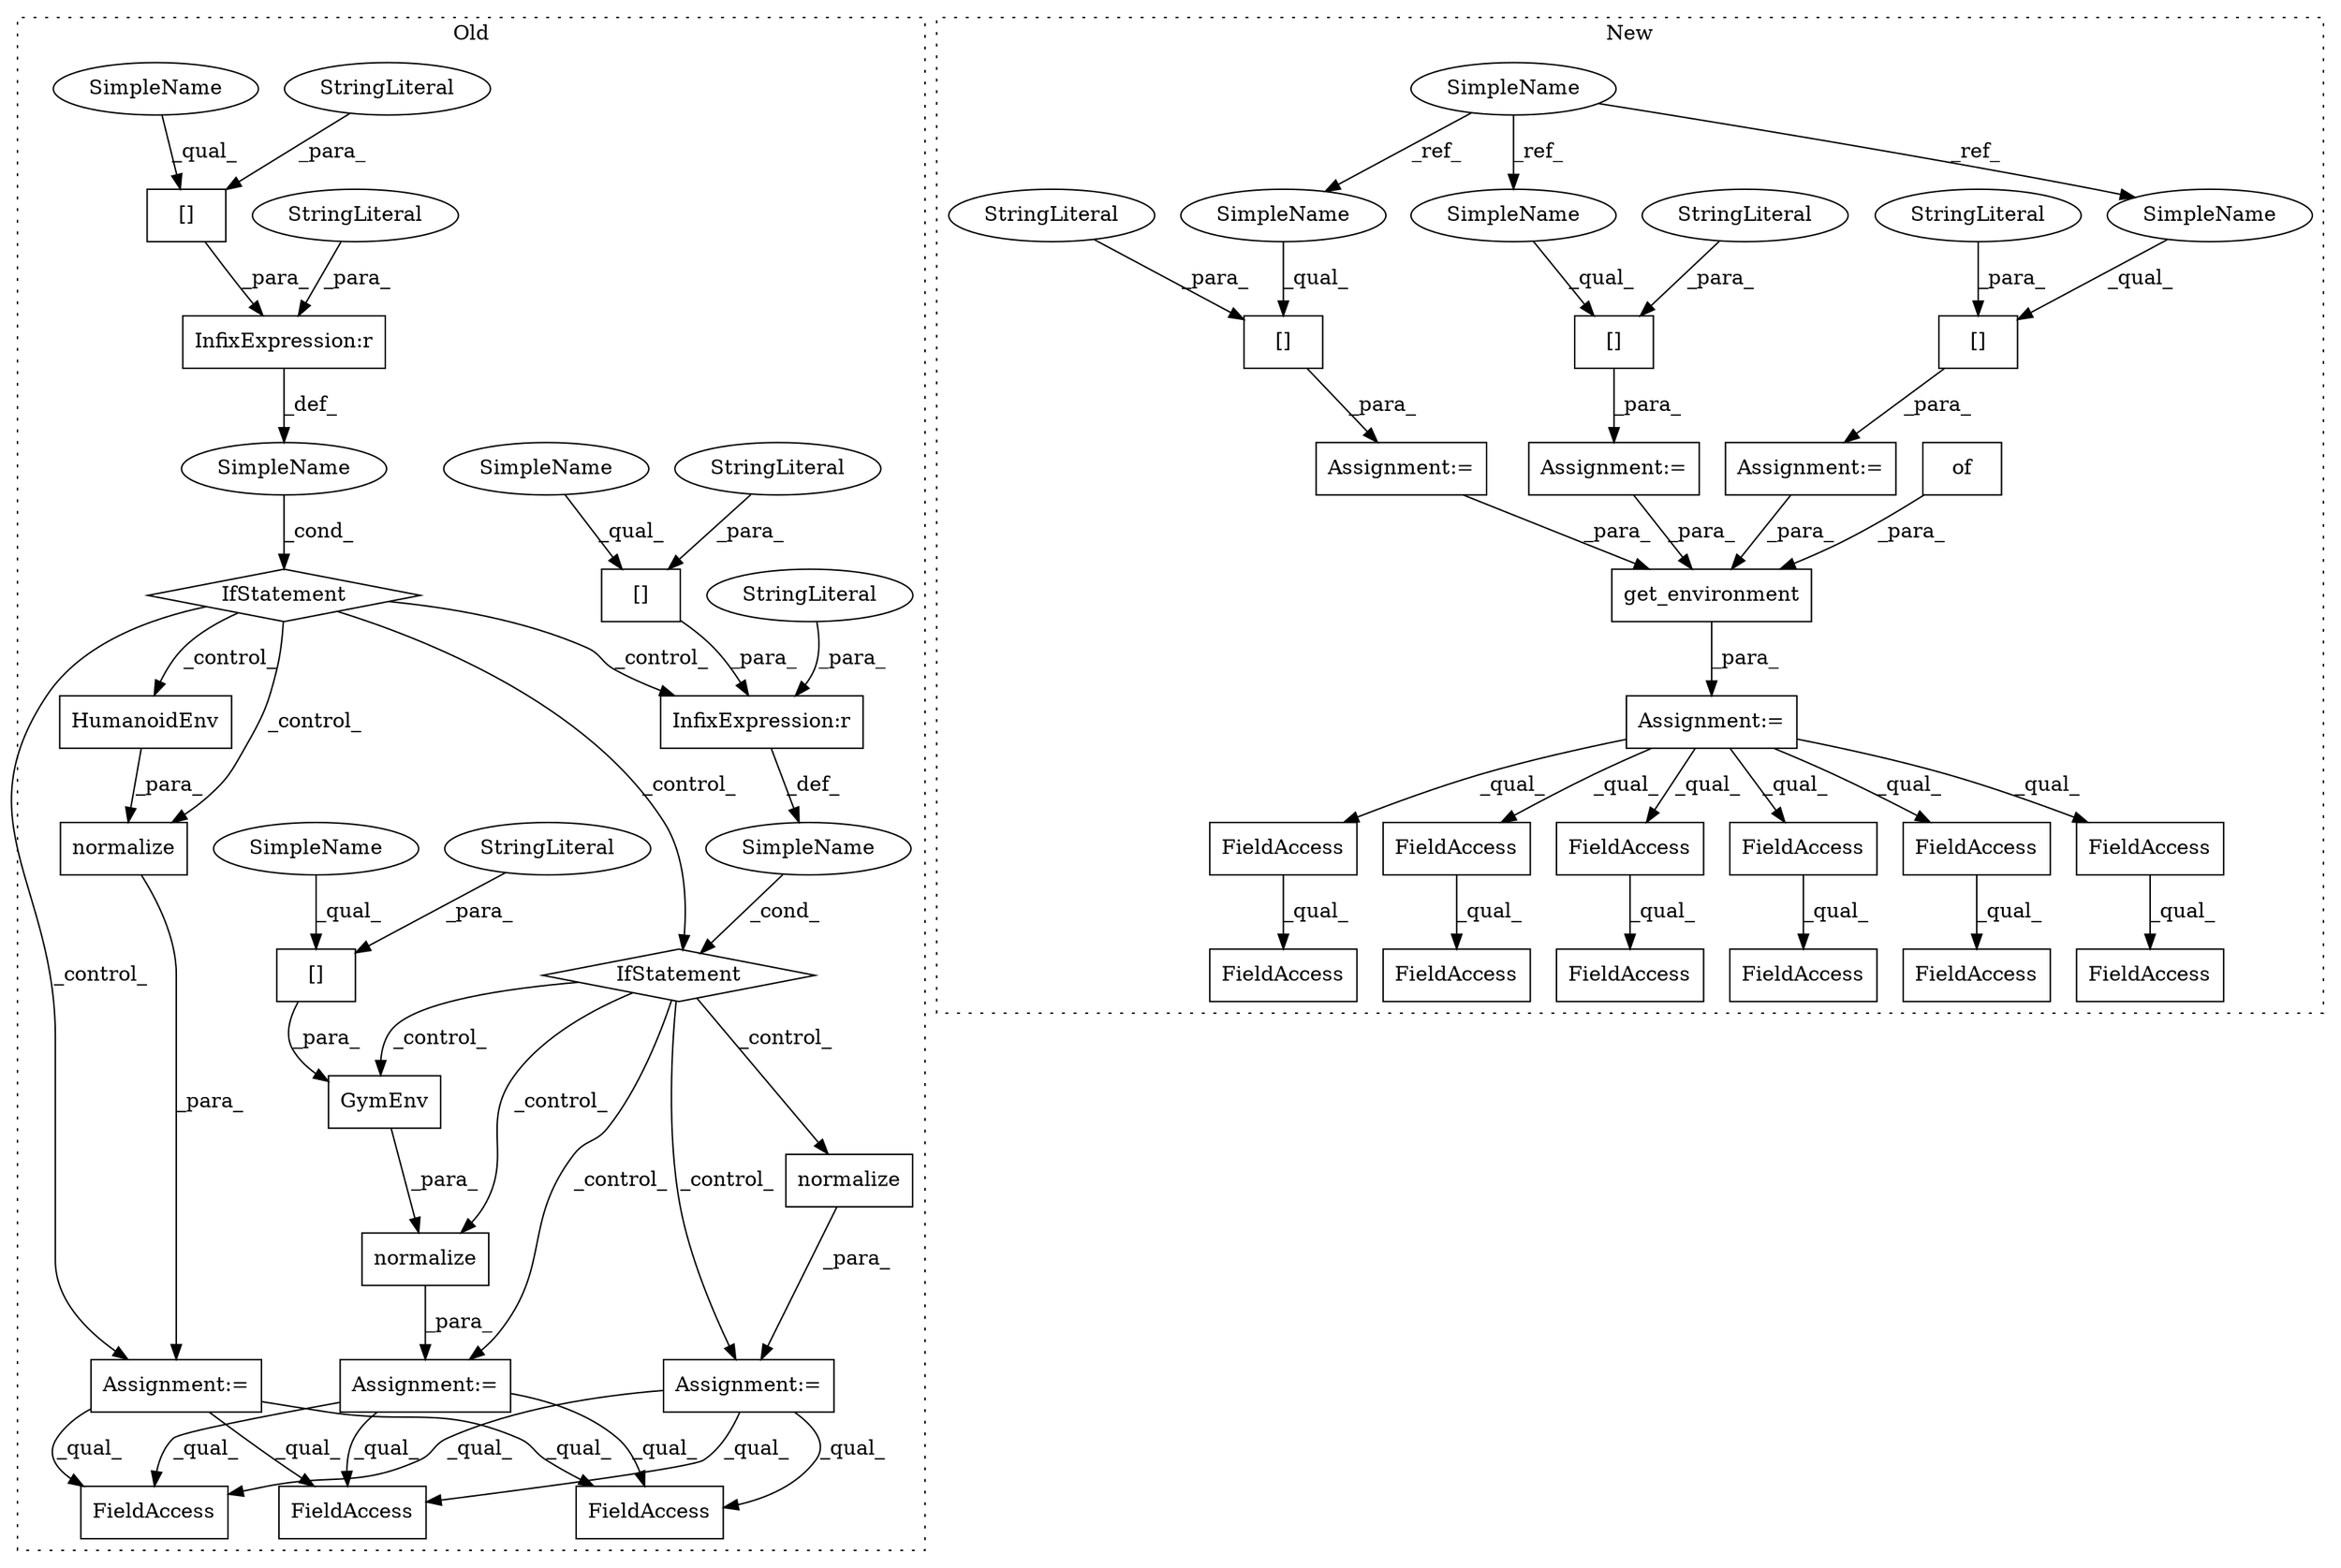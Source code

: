 digraph G {
subgraph cluster0 {
1 [label="[]" a="2" s="2691,2709" l="8,1" shape="box"];
3 [label="StringLiteral" a="45" s="2699" l="10" shape="ellipse"];
5 [label="InfixExpression:r" a="27" s="2710" l="4" shape="box"];
6 [label="SimpleName" a="42" s="" l="" shape="ellipse"];
7 [label="normalize" a="32" s="2645,2668" l="10,1" shape="box"];
8 [label="StringLiteral" a="45" s="2714" l="15" shape="ellipse"];
9 [label="GymEnv" a="32" s="2802,2828" l="7,1" shape="box"];
10 [label="SimpleName" a="42" s="" l="" shape="ellipse"];
11 [label="normalize" a="32" s="2743,2765" l="10,1" shape="box"];
12 [label="[]" a="2" s="2809,2827" l="8,1" shape="box"];
13 [label="StringLiteral" a="45" s="2817" l="10" shape="ellipse"];
14 [label="InfixExpression:r" a="27" s="2611" l="4" shape="box"];
15 [label="[]" a="2" s="2592,2610" l="8,1" shape="box"];
16 [label="StringLiteral" a="45" s="2600" l="10" shape="ellipse"];
17 [label="StringLiteral" a="45" s="2615" l="16" shape="ellipse"];
18 [label="HumanoidEnv" a="32" s="2655" l="13" shape="box"];
21 [label="FieldAccess" a="22" s="2894" l="8" shape="box"];
32 [label="normalize" a="32" s="2792,2829" l="10,1" shape="box"];
33 [label="IfStatement" a="25" s="2588,2631" l="4,2" shape="diamond"];
42 [label="IfStatement" a="25" s="2687,2729" l="4,2" shape="diamond"];
43 [label="Assignment:=" a="7" s="2644" l="1" shape="box"];
46 [label="Assignment:=" a="7" s="2791" l="1" shape="box"];
47 [label="Assignment:=" a="7" s="2742" l="1" shape="box"];
49 [label="FieldAccess" a="22" s="3254" l="8" shape="box"];
50 [label="FieldAccess" a="22" s="3191" l="8" shape="box"];
54 [label="SimpleName" a="42" s="2592" l="7" shape="ellipse"];
55 [label="SimpleName" a="42" s="2809" l="7" shape="ellipse"];
56 [label="SimpleName" a="42" s="2691" l="7" shape="ellipse"];
label = "Old";
style="dotted";
}
subgraph cluster1 {
2 [label="of" a="32" s="2382" l="4" shape="box"];
4 [label="Assignment:=" a="7" s="2340" l="1" shape="box"];
19 [label="FieldAccess" a="22" s="2445" l="27" shape="box"];
20 [label="FieldAccess" a="22" s="2812" l="16" shape="box"];
22 [label="FieldAccess" a="22" s="2473" l="16" shape="box"];
23 [label="FieldAccess" a="22" s="2445" l="21" shape="box"];
24 [label="FieldAccess" a="22" s="2473" l="22" shape="box"];
25 [label="FieldAccess" a="22" s="2784" l="27" shape="box"];
26 [label="FieldAccess" a="22" s="2812" l="22" shape="box"];
27 [label="FieldAccess" a="22" s="2917" l="16" shape="box"];
28 [label="FieldAccess" a="22" s="2784" l="21" shape="box"];
29 [label="FieldAccess" a="22" s="2889" l="21" shape="box"];
30 [label="FieldAccess" a="22" s="2889" l="27" shape="box"];
31 [label="FieldAccess" a="22" s="2917" l="22" shape="box"];
34 [label="Assignment:=" a="7" s="2285" l="1" shape="box"];
35 [label="[]" a="2" s="2286,2300" l="8,1" shape="box"];
36 [label="SimpleName" a="42" s="1740" l="7" shape="ellipse"];
37 [label="[]" a="2" s="2187,2205" l="8,1" shape="box"];
38 [label="StringLiteral" a="45" s="2195" l="10" shape="ellipse"];
39 [label="[]" a="2" s="2314,2330" l="8,1" shape="box"];
40 [label="StringLiteral" a="45" s="2322" l="8" shape="ellipse"];
41 [label="StringLiteral" a="45" s="2294" l="6" shape="ellipse"];
44 [label="Assignment:=" a="7" s="2313" l="1" shape="box"];
45 [label="Assignment:=" a="7" s="2186" l="1" shape="box"];
48 [label="get_environment" a="32" s="2341,2386" l="16,1" shape="box"];
51 [label="SimpleName" a="42" s="2286" l="7" shape="ellipse"];
52 [label="SimpleName" a="42" s="2314" l="7" shape="ellipse"];
53 [label="SimpleName" a="42" s="2187" l="7" shape="ellipse"];
label = "New";
style="dotted";
}
1 -> 5 [label="_para_"];
2 -> 48 [label="_para_"];
3 -> 1 [label="_para_"];
4 -> 29 [label="_qual_"];
4 -> 20 [label="_qual_"];
4 -> 22 [label="_qual_"];
4 -> 23 [label="_qual_"];
4 -> 27 [label="_qual_"];
4 -> 28 [label="_qual_"];
5 -> 10 [label="_def_"];
6 -> 33 [label="_cond_"];
7 -> 43 [label="_para_"];
8 -> 5 [label="_para_"];
9 -> 32 [label="_para_"];
10 -> 42 [label="_cond_"];
11 -> 47 [label="_para_"];
12 -> 9 [label="_para_"];
13 -> 12 [label="_para_"];
14 -> 6 [label="_def_"];
15 -> 14 [label="_para_"];
16 -> 15 [label="_para_"];
17 -> 14 [label="_para_"];
18 -> 7 [label="_para_"];
20 -> 26 [label="_qual_"];
22 -> 24 [label="_qual_"];
23 -> 19 [label="_qual_"];
27 -> 31 [label="_qual_"];
28 -> 25 [label="_qual_"];
29 -> 30 [label="_qual_"];
32 -> 46 [label="_para_"];
33 -> 7 [label="_control_"];
33 -> 5 [label="_control_"];
33 -> 42 [label="_control_"];
33 -> 43 [label="_control_"];
33 -> 18 [label="_control_"];
34 -> 48 [label="_para_"];
35 -> 34 [label="_para_"];
36 -> 51 [label="_ref_"];
36 -> 53 [label="_ref_"];
36 -> 52 [label="_ref_"];
37 -> 45 [label="_para_"];
38 -> 37 [label="_para_"];
39 -> 44 [label="_para_"];
40 -> 39 [label="_para_"];
41 -> 35 [label="_para_"];
42 -> 46 [label="_control_"];
42 -> 11 [label="_control_"];
42 -> 9 [label="_control_"];
42 -> 32 [label="_control_"];
42 -> 47 [label="_control_"];
43 -> 21 [label="_qual_"];
43 -> 49 [label="_qual_"];
43 -> 50 [label="_qual_"];
44 -> 48 [label="_para_"];
45 -> 48 [label="_para_"];
46 -> 50 [label="_qual_"];
46 -> 49 [label="_qual_"];
46 -> 21 [label="_qual_"];
47 -> 49 [label="_qual_"];
47 -> 50 [label="_qual_"];
47 -> 21 [label="_qual_"];
48 -> 4 [label="_para_"];
51 -> 35 [label="_qual_"];
52 -> 39 [label="_qual_"];
53 -> 37 [label="_qual_"];
54 -> 15 [label="_qual_"];
55 -> 12 [label="_qual_"];
56 -> 1 [label="_qual_"];
}